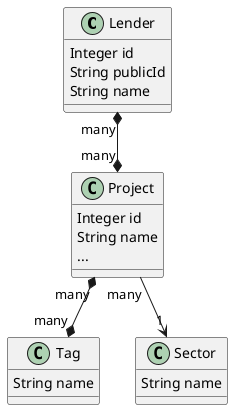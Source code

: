 @startuml dataschema
class Lender {
  Integer id
  String publicId
  String name
}

class Project {
  Integer id
  String name
  ...
}

class Tag {
  String name
}

class Sector {
  String name
}

Lender "many" *--* "many" Project
Project "many" *--* "many" Tag
Project "many" --> "1" Sector
@enduml